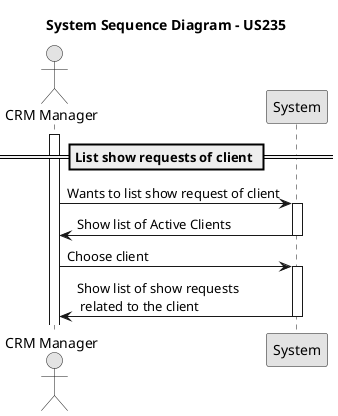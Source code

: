 @startuml
skinparam monochrome true
skinparam packageStyle rectangle
skinparam shadowing false

actor "CRM Manager" as crmManager
participant "System" as system

title System Sequence Diagram - US235

== List show requests of client ==
activate crmManager

crmManager -> system : Wants to list show request of client
activate system

system -> crmManager : Show list of Active Clients
deactivate system
crmManager -> system : Choose client

activate system

system -> crmManager : Show list of show requests \n related to the client
deactivate system



@enduml
